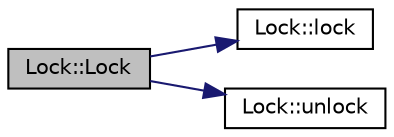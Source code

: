 digraph "Lock::Lock"
{
  bgcolor="transparent";
  edge [fontname="Helvetica",fontsize="10",labelfontname="Helvetica",labelfontsize="10"];
  node [fontname="Helvetica",fontsize="10",shape=record];
  rankdir="LR";
  Node1 [label="Lock::Lock",height=0.2,width=0.4,color="black", fillcolor="grey75", style="filled", fontcolor="black"];
  Node1 -> Node2 [color="midnightblue",fontsize="10",style="solid",fontname="Helvetica"];
  Node2 [label="Lock::lock",height=0.2,width=0.4,color="black",URL="$classLock.html#a9d17ce0ad1923ed9a27ea31533273fd8"];
  Node1 -> Node3 [color="midnightblue",fontsize="10",style="solid",fontname="Helvetica"];
  Node3 [label="Lock::unlock",height=0.2,width=0.4,color="black",URL="$classLock.html#a35e799cfe976ac2ef5aa16f153b961c1"];
}
